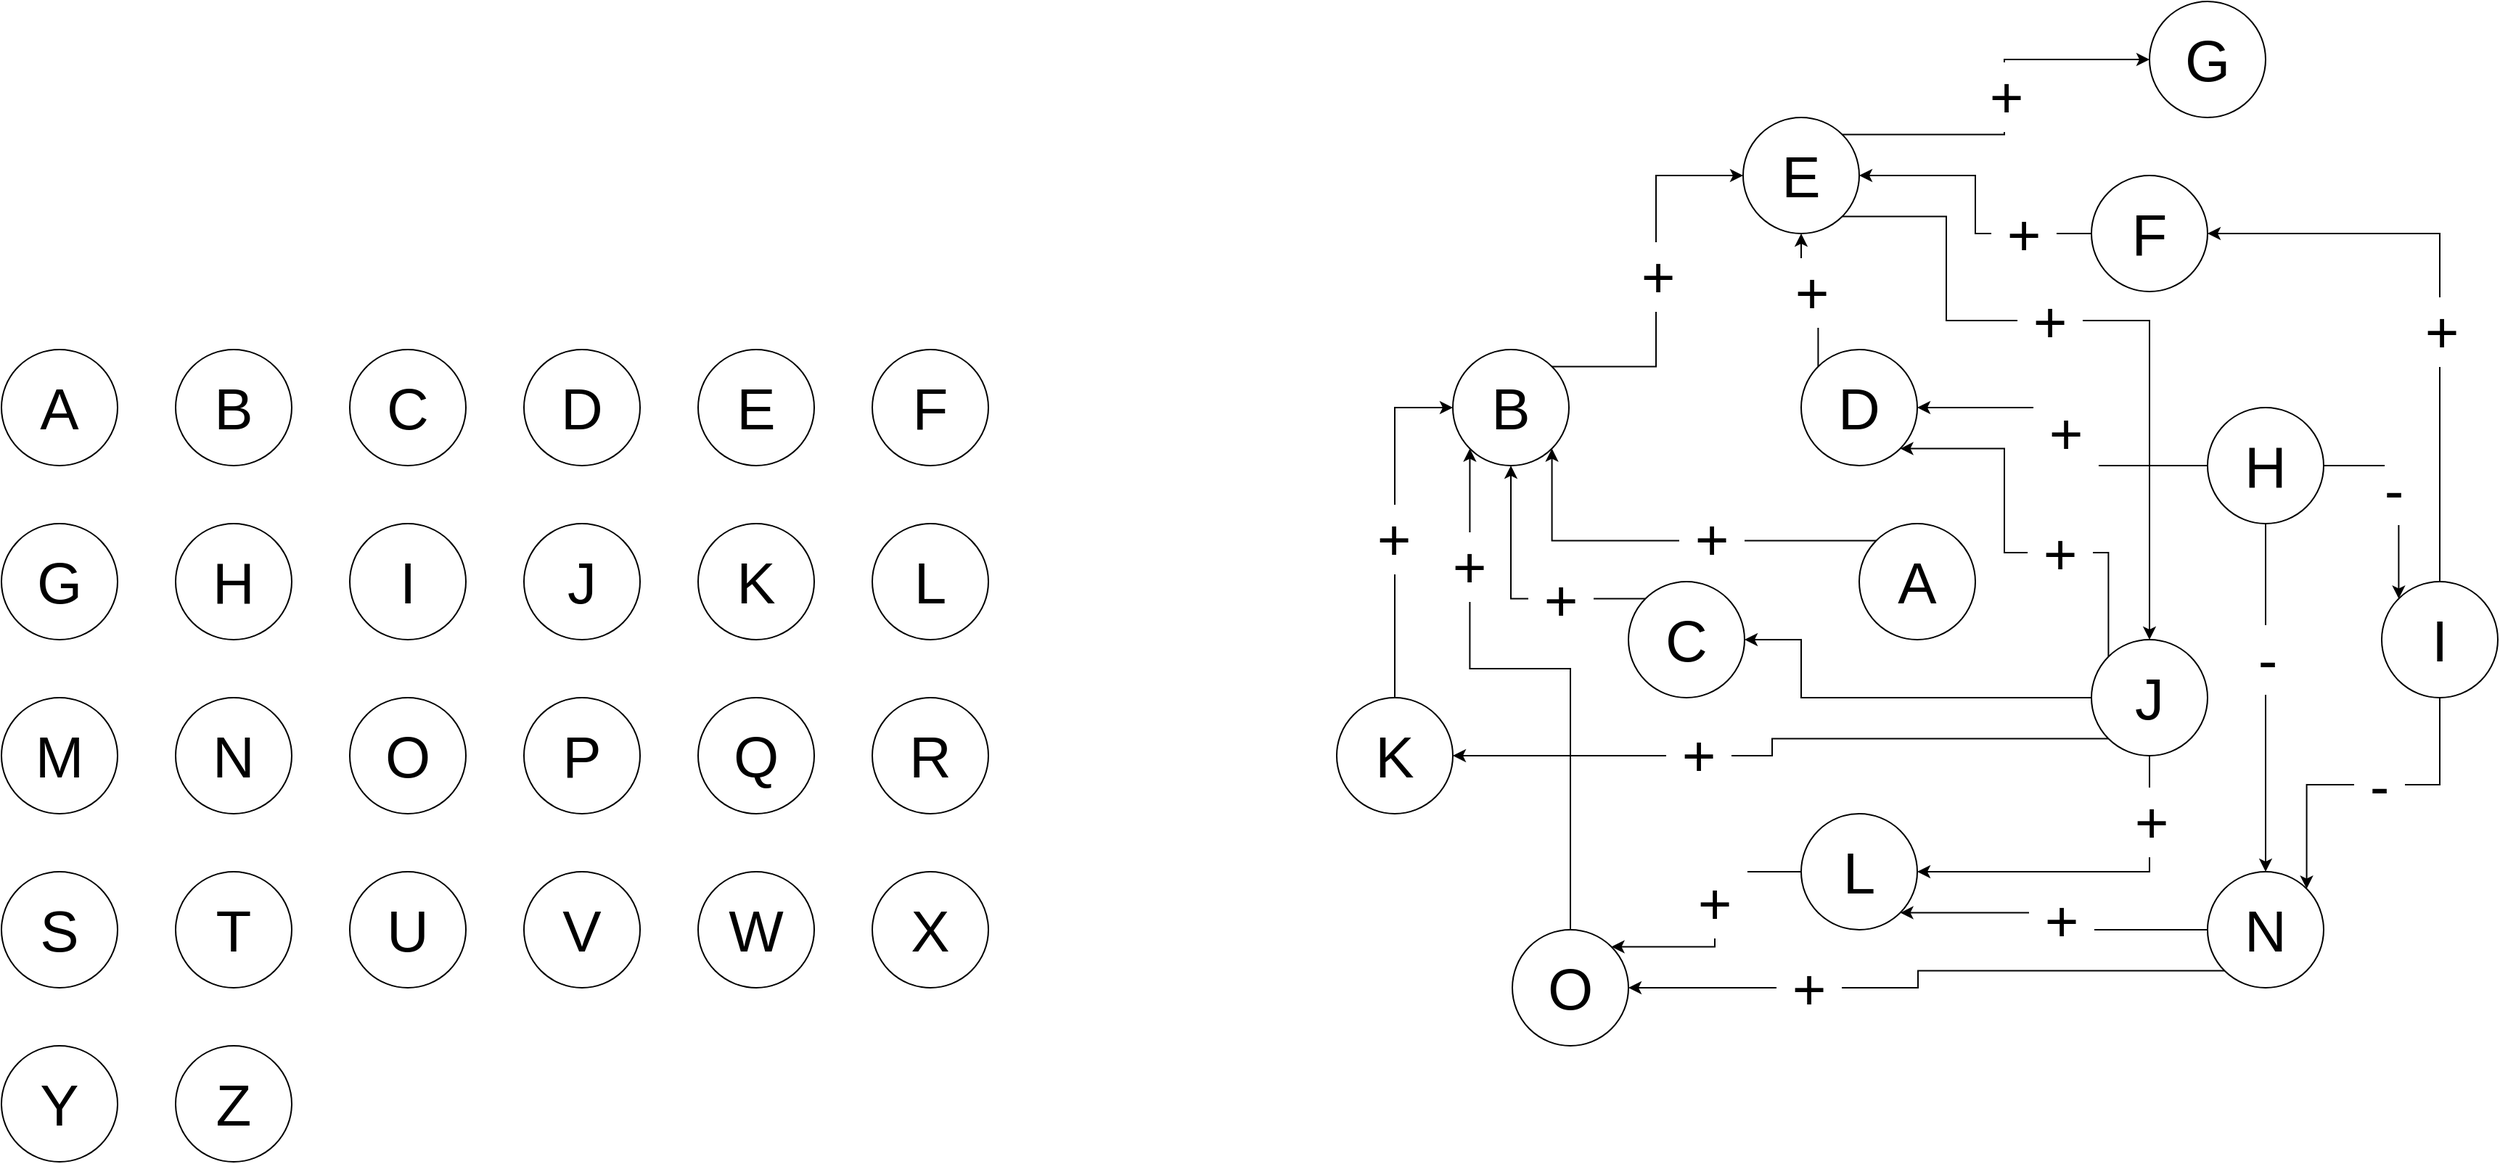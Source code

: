 <mxfile version="20.7.4" type="github">
  <diagram id="csO9OgjaxNzDDv-BIICV" name="Страница 1">
    <mxGraphModel dx="2385" dy="2789" grid="1" gridSize="10" guides="1" tooltips="1" connect="1" arrows="1" fold="1" page="1" pageScale="1" pageWidth="827" pageHeight="1169" math="0" shadow="0">
      <root>
        <mxCell id="0" />
        <mxCell id="1" parent="0" />
        <mxCell id="_6TrbKtkGLFvHV3Oh21O-1" value="&lt;font style=&quot;font-size: 40px;&quot;&gt;A&lt;/font&gt;" style="ellipse;whiteSpace=wrap;html=1;aspect=fixed;" vertex="1" parent="1">
          <mxGeometry x="120" y="80" width="80" height="80" as="geometry" />
        </mxCell>
        <mxCell id="_6TrbKtkGLFvHV3Oh21O-2" value="&lt;span style=&quot;font-size: 40px;&quot;&gt;B&lt;/span&gt;" style="ellipse;whiteSpace=wrap;html=1;aspect=fixed;" vertex="1" parent="1">
          <mxGeometry x="240" y="80" width="80" height="80" as="geometry" />
        </mxCell>
        <mxCell id="_6TrbKtkGLFvHV3Oh21O-3" value="&lt;font style=&quot;font-size: 40px;&quot;&gt;C&lt;/font&gt;" style="ellipse;whiteSpace=wrap;html=1;aspect=fixed;" vertex="1" parent="1">
          <mxGeometry x="360" y="80" width="80" height="80" as="geometry" />
        </mxCell>
        <mxCell id="_6TrbKtkGLFvHV3Oh21O-4" value="&lt;font style=&quot;font-size: 40px;&quot;&gt;D&lt;/font&gt;" style="ellipse;whiteSpace=wrap;html=1;aspect=fixed;" vertex="1" parent="1">
          <mxGeometry x="480" y="80" width="80" height="80" as="geometry" />
        </mxCell>
        <mxCell id="_6TrbKtkGLFvHV3Oh21O-5" value="&lt;font style=&quot;font-size: 40px;&quot;&gt;E&lt;/font&gt;" style="ellipse;whiteSpace=wrap;html=1;aspect=fixed;" vertex="1" parent="1">
          <mxGeometry x="600" y="80" width="80" height="80" as="geometry" />
        </mxCell>
        <mxCell id="_6TrbKtkGLFvHV3Oh21O-6" value="&lt;font style=&quot;font-size: 40px;&quot;&gt;F&lt;/font&gt;" style="ellipse;whiteSpace=wrap;html=1;aspect=fixed;" vertex="1" parent="1">
          <mxGeometry x="720" y="80" width="80" height="80" as="geometry" />
        </mxCell>
        <mxCell id="_6TrbKtkGLFvHV3Oh21O-7" value="&lt;font style=&quot;font-size: 40px;&quot;&gt;G&lt;/font&gt;" style="ellipse;whiteSpace=wrap;html=1;aspect=fixed;" vertex="1" parent="1">
          <mxGeometry x="120" y="200" width="80" height="80" as="geometry" />
        </mxCell>
        <mxCell id="_6TrbKtkGLFvHV3Oh21O-8" value="&lt;span style=&quot;font-size: 40px;&quot;&gt;H&lt;br&gt;&lt;/span&gt;" style="ellipse;whiteSpace=wrap;html=1;aspect=fixed;" vertex="1" parent="1">
          <mxGeometry x="240" y="200" width="80" height="80" as="geometry" />
        </mxCell>
        <mxCell id="_6TrbKtkGLFvHV3Oh21O-9" value="&lt;span style=&quot;font-size: 40px;&quot;&gt;I&lt;br&gt;&lt;/span&gt;" style="ellipse;whiteSpace=wrap;html=1;aspect=fixed;" vertex="1" parent="1">
          <mxGeometry x="360" y="200" width="80" height="80" as="geometry" />
        </mxCell>
        <mxCell id="_6TrbKtkGLFvHV3Oh21O-10" value="&lt;span style=&quot;font-size: 40px;&quot;&gt;J&lt;br&gt;&lt;/span&gt;" style="ellipse;whiteSpace=wrap;html=1;aspect=fixed;" vertex="1" parent="1">
          <mxGeometry x="480" y="200" width="80" height="80" as="geometry" />
        </mxCell>
        <mxCell id="_6TrbKtkGLFvHV3Oh21O-11" value="&lt;span style=&quot;font-size: 40px;&quot;&gt;K&lt;br&gt;&lt;/span&gt;" style="ellipse;whiteSpace=wrap;html=1;aspect=fixed;" vertex="1" parent="1">
          <mxGeometry x="600" y="200" width="80" height="80" as="geometry" />
        </mxCell>
        <mxCell id="_6TrbKtkGLFvHV3Oh21O-12" value="&lt;span style=&quot;font-size: 40px;&quot;&gt;L&lt;br&gt;&lt;/span&gt;" style="ellipse;whiteSpace=wrap;html=1;aspect=fixed;" vertex="1" parent="1">
          <mxGeometry x="720" y="200" width="80" height="80" as="geometry" />
        </mxCell>
        <mxCell id="_6TrbKtkGLFvHV3Oh21O-13" value="&lt;span style=&quot;font-size: 40px;&quot;&gt;M&lt;br&gt;&lt;/span&gt;" style="ellipse;whiteSpace=wrap;html=1;aspect=fixed;" vertex="1" parent="1">
          <mxGeometry x="120" y="320" width="80" height="80" as="geometry" />
        </mxCell>
        <mxCell id="_6TrbKtkGLFvHV3Oh21O-14" value="&lt;span style=&quot;font-size: 40px;&quot;&gt;N&lt;br&gt;&lt;/span&gt;" style="ellipse;whiteSpace=wrap;html=1;aspect=fixed;" vertex="1" parent="1">
          <mxGeometry x="240" y="320" width="80" height="80" as="geometry" />
        </mxCell>
        <mxCell id="_6TrbKtkGLFvHV3Oh21O-15" value="&lt;span style=&quot;font-size: 40px;&quot;&gt;O&lt;br&gt;&lt;/span&gt;" style="ellipse;whiteSpace=wrap;html=1;aspect=fixed;" vertex="1" parent="1">
          <mxGeometry x="360" y="320" width="80" height="80" as="geometry" />
        </mxCell>
        <mxCell id="_6TrbKtkGLFvHV3Oh21O-16" value="&lt;span style=&quot;font-size: 40px;&quot;&gt;P&lt;br&gt;&lt;/span&gt;" style="ellipse;whiteSpace=wrap;html=1;aspect=fixed;" vertex="1" parent="1">
          <mxGeometry x="480" y="320" width="80" height="80" as="geometry" />
        </mxCell>
        <mxCell id="_6TrbKtkGLFvHV3Oh21O-17" value="&lt;span style=&quot;font-size: 40px;&quot;&gt;Q&lt;br&gt;&lt;/span&gt;" style="ellipse;whiteSpace=wrap;html=1;aspect=fixed;" vertex="1" parent="1">
          <mxGeometry x="600" y="320" width="80" height="80" as="geometry" />
        </mxCell>
        <mxCell id="_6TrbKtkGLFvHV3Oh21O-18" value="&lt;span style=&quot;font-size: 40px;&quot;&gt;R&lt;br&gt;&lt;/span&gt;" style="ellipse;whiteSpace=wrap;html=1;aspect=fixed;" vertex="1" parent="1">
          <mxGeometry x="720" y="320" width="80" height="80" as="geometry" />
        </mxCell>
        <mxCell id="_6TrbKtkGLFvHV3Oh21O-19" value="&lt;span style=&quot;font-size: 40px;&quot;&gt;S&lt;br&gt;&lt;/span&gt;" style="ellipse;whiteSpace=wrap;html=1;aspect=fixed;" vertex="1" parent="1">
          <mxGeometry x="120" y="440" width="80" height="80" as="geometry" />
        </mxCell>
        <mxCell id="_6TrbKtkGLFvHV3Oh21O-20" value="&lt;span style=&quot;font-size: 40px;&quot;&gt;T&lt;br&gt;&lt;/span&gt;" style="ellipse;whiteSpace=wrap;html=1;aspect=fixed;" vertex="1" parent="1">
          <mxGeometry x="240" y="440" width="80" height="80" as="geometry" />
        </mxCell>
        <mxCell id="_6TrbKtkGLFvHV3Oh21O-21" value="&lt;span style=&quot;font-size: 40px;&quot;&gt;U&lt;br&gt;&lt;/span&gt;" style="ellipse;whiteSpace=wrap;html=1;aspect=fixed;" vertex="1" parent="1">
          <mxGeometry x="360" y="440" width="80" height="80" as="geometry" />
        </mxCell>
        <mxCell id="_6TrbKtkGLFvHV3Oh21O-22" value="&lt;span style=&quot;font-size: 40px;&quot;&gt;V&lt;br&gt;&lt;/span&gt;" style="ellipse;whiteSpace=wrap;html=1;aspect=fixed;" vertex="1" parent="1">
          <mxGeometry x="480" y="440" width="80" height="80" as="geometry" />
        </mxCell>
        <mxCell id="_6TrbKtkGLFvHV3Oh21O-23" value="&lt;span style=&quot;font-size: 40px;&quot;&gt;W&lt;br&gt;&lt;/span&gt;" style="ellipse;whiteSpace=wrap;html=1;aspect=fixed;" vertex="1" parent="1">
          <mxGeometry x="600" y="440" width="80" height="80" as="geometry" />
        </mxCell>
        <mxCell id="_6TrbKtkGLFvHV3Oh21O-24" value="&lt;span style=&quot;font-size: 40px;&quot;&gt;X&lt;br&gt;&lt;/span&gt;" style="ellipse;whiteSpace=wrap;html=1;aspect=fixed;" vertex="1" parent="1">
          <mxGeometry x="720" y="440" width="80" height="80" as="geometry" />
        </mxCell>
        <mxCell id="_6TrbKtkGLFvHV3Oh21O-25" value="&lt;span style=&quot;font-size: 40px;&quot;&gt;Y&lt;br&gt;&lt;/span&gt;" style="ellipse;whiteSpace=wrap;html=1;aspect=fixed;" vertex="1" parent="1">
          <mxGeometry x="120" y="560" width="80" height="80" as="geometry" />
        </mxCell>
        <mxCell id="_6TrbKtkGLFvHV3Oh21O-26" value="&lt;span style=&quot;font-size: 40px;&quot;&gt;Z&lt;br&gt;&lt;/span&gt;" style="ellipse;whiteSpace=wrap;html=1;aspect=fixed;" vertex="1" parent="1">
          <mxGeometry x="240" y="560" width="80" height="80" as="geometry" />
        </mxCell>
        <mxCell id="_6TrbKtkGLFvHV3Oh21O-62" style="edgeStyle=orthogonalEdgeStyle;rounded=0;orthogonalLoop=1;jettySize=auto;html=1;exitX=0;exitY=0;exitDx=0;exitDy=0;entryX=1;entryY=1;entryDx=0;entryDy=0;fontSize=40;" edge="1" parent="1" source="_6TrbKtkGLFvHV3Oh21O-27" target="_6TrbKtkGLFvHV3Oh21O-28">
          <mxGeometry relative="1" as="geometry" />
        </mxCell>
        <mxCell id="_6TrbKtkGLFvHV3Oh21O-78" value="&amp;nbsp;+&amp;nbsp;" style="edgeLabel;html=1;align=center;verticalAlign=middle;resizable=0;points=[];fontSize=40;" vertex="1" connectable="0" parent="_6TrbKtkGLFvHV3Oh21O-62">
          <mxGeometry x="-0.205" y="-2" relative="1" as="geometry">
            <mxPoint as="offset" />
          </mxGeometry>
        </mxCell>
        <mxCell id="_6TrbKtkGLFvHV3Oh21O-27" value="&lt;font style=&quot;font-size: 40px;&quot;&gt;A&lt;/font&gt;" style="ellipse;whiteSpace=wrap;html=1;aspect=fixed;" vertex="1" parent="1">
          <mxGeometry x="1400" y="200" width="80" height="80" as="geometry" />
        </mxCell>
        <mxCell id="_6TrbKtkGLFvHV3Oh21O-64" style="edgeStyle=orthogonalEdgeStyle;rounded=0;orthogonalLoop=1;jettySize=auto;html=1;exitX=1;exitY=0;exitDx=0;exitDy=0;entryX=0;entryY=0.5;entryDx=0;entryDy=0;fontSize=40;" edge="1" parent="1" source="_6TrbKtkGLFvHV3Oh21O-28" target="_6TrbKtkGLFvHV3Oh21O-31">
          <mxGeometry relative="1" as="geometry" />
        </mxCell>
        <mxCell id="_6TrbKtkGLFvHV3Oh21O-72" value="&amp;nbsp;+&amp;nbsp;" style="edgeLabel;html=1;align=center;verticalAlign=middle;resizable=0;points=[];fontSize=40;" vertex="1" connectable="0" parent="_6TrbKtkGLFvHV3Oh21O-64">
          <mxGeometry x="0.013" y="-1" relative="1" as="geometry">
            <mxPoint y="-1" as="offset" />
          </mxGeometry>
        </mxCell>
        <mxCell id="_6TrbKtkGLFvHV3Oh21O-28" value="&lt;span style=&quot;font-size: 40px;&quot;&gt;B&lt;/span&gt;" style="ellipse;whiteSpace=wrap;html=1;aspect=fixed;" vertex="1" parent="1">
          <mxGeometry x="1120" y="80" width="80" height="80" as="geometry" />
        </mxCell>
        <mxCell id="_6TrbKtkGLFvHV3Oh21O-61" style="edgeStyle=orthogonalEdgeStyle;rounded=0;orthogonalLoop=1;jettySize=auto;html=1;exitX=0;exitY=0;exitDx=0;exitDy=0;entryX=0.5;entryY=1;entryDx=0;entryDy=0;fontSize=40;" edge="1" parent="1" source="_6TrbKtkGLFvHV3Oh21O-29" target="_6TrbKtkGLFvHV3Oh21O-28">
          <mxGeometry relative="1" as="geometry" />
        </mxCell>
        <mxCell id="_6TrbKtkGLFvHV3Oh21O-79" value="&amp;nbsp;+&amp;nbsp;" style="edgeLabel;html=1;align=center;verticalAlign=middle;resizable=0;points=[];fontSize=40;" vertex="1" connectable="0" parent="_6TrbKtkGLFvHV3Oh21O-61">
          <mxGeometry x="-0.373" relative="1" as="geometry">
            <mxPoint x="-1" as="offset" />
          </mxGeometry>
        </mxCell>
        <mxCell id="_6TrbKtkGLFvHV3Oh21O-29" value="&lt;font style=&quot;font-size: 40px;&quot;&gt;C&lt;/font&gt;" style="ellipse;whiteSpace=wrap;html=1;aspect=fixed;" vertex="1" parent="1">
          <mxGeometry x="1241" y="240" width="80" height="80" as="geometry" />
        </mxCell>
        <mxCell id="_6TrbKtkGLFvHV3Oh21O-63" style="edgeStyle=orthogonalEdgeStyle;rounded=0;orthogonalLoop=1;jettySize=auto;html=1;exitX=0;exitY=0;exitDx=0;exitDy=0;entryX=0.5;entryY=1;entryDx=0;entryDy=0;fontSize=40;" edge="1" parent="1" source="_6TrbKtkGLFvHV3Oh21O-30" target="_6TrbKtkGLFvHV3Oh21O-31">
          <mxGeometry relative="1" as="geometry" />
        </mxCell>
        <mxCell id="_6TrbKtkGLFvHV3Oh21O-74" value="&amp;nbsp;+&amp;nbsp;" style="edgeLabel;html=1;align=center;verticalAlign=middle;resizable=0;points=[];fontSize=40;" vertex="1" connectable="0" parent="_6TrbKtkGLFvHV3Oh21O-63">
          <mxGeometry x="0.096" relative="1" as="geometry">
            <mxPoint as="offset" />
          </mxGeometry>
        </mxCell>
        <mxCell id="_6TrbKtkGLFvHV3Oh21O-30" value="&lt;font style=&quot;font-size: 40px;&quot;&gt;D&lt;/font&gt;" style="ellipse;whiteSpace=wrap;html=1;aspect=fixed;" vertex="1" parent="1">
          <mxGeometry x="1360" y="80" width="80" height="80" as="geometry" />
        </mxCell>
        <mxCell id="_6TrbKtkGLFvHV3Oh21O-42" style="edgeStyle=orthogonalEdgeStyle;rounded=0;orthogonalLoop=1;jettySize=auto;html=1;exitX=1;exitY=0;exitDx=0;exitDy=0;entryX=0;entryY=0.5;entryDx=0;entryDy=0;fontSize=40;" edge="1" parent="1" source="_6TrbKtkGLFvHV3Oh21O-31" target="_6TrbKtkGLFvHV3Oh21O-33">
          <mxGeometry relative="1" as="geometry" />
        </mxCell>
        <mxCell id="_6TrbKtkGLFvHV3Oh21O-65" value="+" style="edgeLabel;html=1;align=center;verticalAlign=middle;resizable=0;points=[];fontSize=40;" vertex="1" connectable="0" parent="_6TrbKtkGLFvHV3Oh21O-42">
          <mxGeometry x="0.049" y="-1" relative="1" as="geometry">
            <mxPoint y="-1" as="offset" />
          </mxGeometry>
        </mxCell>
        <mxCell id="_6TrbKtkGLFvHV3Oh21O-46" style="edgeStyle=orthogonalEdgeStyle;rounded=0;orthogonalLoop=1;jettySize=auto;html=1;exitX=1;exitY=1;exitDx=0;exitDy=0;entryX=0.5;entryY=0;entryDx=0;entryDy=0;fontSize=40;" edge="1" parent="1" source="_6TrbKtkGLFvHV3Oh21O-31" target="_6TrbKtkGLFvHV3Oh21O-36">
          <mxGeometry relative="1" as="geometry">
            <Array as="points">
              <mxPoint x="1460" y="-12" />
              <mxPoint x="1460" y="60" />
              <mxPoint x="1600" y="60" />
            </Array>
          </mxGeometry>
        </mxCell>
        <mxCell id="_6TrbKtkGLFvHV3Oh21O-73" value="&amp;nbsp;+&amp;nbsp;" style="edgeLabel;html=1;align=center;verticalAlign=middle;resizable=0;points=[];fontSize=40;" vertex="1" connectable="0" parent="_6TrbKtkGLFvHV3Oh21O-46">
          <mxGeometry x="-0.15" relative="1" as="geometry">
            <mxPoint as="offset" />
          </mxGeometry>
        </mxCell>
        <mxCell id="_6TrbKtkGLFvHV3Oh21O-31" value="&lt;font style=&quot;font-size: 40px;&quot;&gt;E&lt;/font&gt;" style="ellipse;whiteSpace=wrap;html=1;aspect=fixed;" vertex="1" parent="1">
          <mxGeometry x="1320" y="-80" width="80" height="80" as="geometry" />
        </mxCell>
        <mxCell id="_6TrbKtkGLFvHV3Oh21O-43" style="edgeStyle=orthogonalEdgeStyle;rounded=0;orthogonalLoop=1;jettySize=auto;html=1;exitX=0;exitY=0.5;exitDx=0;exitDy=0;entryX=1;entryY=0.5;entryDx=0;entryDy=0;fontSize=40;" edge="1" parent="1" source="_6TrbKtkGLFvHV3Oh21O-32" target="_6TrbKtkGLFvHV3Oh21O-31">
          <mxGeometry relative="1" as="geometry" />
        </mxCell>
        <mxCell id="_6TrbKtkGLFvHV3Oh21O-71" value="&amp;nbsp;+&amp;nbsp;" style="edgeLabel;html=1;align=center;verticalAlign=middle;resizable=0;points=[];fontSize=40;" vertex="1" connectable="0" parent="_6TrbKtkGLFvHV3Oh21O-43">
          <mxGeometry x="-0.52" relative="1" as="geometry">
            <mxPoint x="1" as="offset" />
          </mxGeometry>
        </mxCell>
        <mxCell id="_6TrbKtkGLFvHV3Oh21O-32" value="&lt;font style=&quot;font-size: 40px;&quot;&gt;F&lt;/font&gt;" style="ellipse;whiteSpace=wrap;html=1;aspect=fixed;" vertex="1" parent="1">
          <mxGeometry x="1560" y="-40" width="80" height="80" as="geometry" />
        </mxCell>
        <mxCell id="_6TrbKtkGLFvHV3Oh21O-33" value="&lt;font style=&quot;font-size: 40px;&quot;&gt;G&lt;/font&gt;" style="ellipse;whiteSpace=wrap;html=1;aspect=fixed;" vertex="1" parent="1">
          <mxGeometry x="1600" y="-160" width="80" height="80" as="geometry" />
        </mxCell>
        <mxCell id="_6TrbKtkGLFvHV3Oh21O-47" style="edgeStyle=orthogonalEdgeStyle;rounded=0;orthogonalLoop=1;jettySize=auto;html=1;exitX=1;exitY=0.5;exitDx=0;exitDy=0;entryX=0;entryY=0;entryDx=0;entryDy=0;fontSize=40;" edge="1" parent="1" source="_6TrbKtkGLFvHV3Oh21O-34" target="_6TrbKtkGLFvHV3Oh21O-35">
          <mxGeometry relative="1" as="geometry" />
        </mxCell>
        <mxCell id="_6TrbKtkGLFvHV3Oh21O-67" value="-" style="edgeLabel;html=1;align=center;verticalAlign=middle;resizable=0;points=[];fontSize=40;" vertex="1" connectable="0" parent="_6TrbKtkGLFvHV3Oh21O-47">
          <mxGeometry x="-0.06" y="-4" relative="1" as="geometry">
            <mxPoint as="offset" />
          </mxGeometry>
        </mxCell>
        <mxCell id="_6TrbKtkGLFvHV3Oh21O-49" style="edgeStyle=orthogonalEdgeStyle;rounded=0;orthogonalLoop=1;jettySize=auto;html=1;exitX=0.5;exitY=1;exitDx=0;exitDy=0;entryX=0.5;entryY=0;entryDx=0;entryDy=0;fontSize=40;" edge="1" parent="1" source="_6TrbKtkGLFvHV3Oh21O-34" target="_6TrbKtkGLFvHV3Oh21O-39">
          <mxGeometry relative="1" as="geometry" />
        </mxCell>
        <mxCell id="_6TrbKtkGLFvHV3Oh21O-68" value="-" style="edgeLabel;html=1;align=center;verticalAlign=middle;resizable=0;points=[];fontSize=40;" vertex="1" connectable="0" parent="_6TrbKtkGLFvHV3Oh21O-49">
          <mxGeometry x="-0.226" y="1" relative="1" as="geometry">
            <mxPoint as="offset" />
          </mxGeometry>
        </mxCell>
        <mxCell id="_6TrbKtkGLFvHV3Oh21O-57" style="edgeStyle=orthogonalEdgeStyle;rounded=0;orthogonalLoop=1;jettySize=auto;html=1;exitX=0;exitY=0.5;exitDx=0;exitDy=0;entryX=1;entryY=0.5;entryDx=0;entryDy=0;fontSize=40;" edge="1" parent="1" source="_6TrbKtkGLFvHV3Oh21O-34" target="_6TrbKtkGLFvHV3Oh21O-30">
          <mxGeometry relative="1" as="geometry" />
        </mxCell>
        <mxCell id="_6TrbKtkGLFvHV3Oh21O-75" value="&amp;nbsp;+&amp;nbsp;" style="edgeLabel;html=1;align=center;verticalAlign=middle;resizable=0;points=[];fontSize=40;" vertex="1" connectable="0" parent="_6TrbKtkGLFvHV3Oh21O-57">
          <mxGeometry x="0.024" y="-2" relative="1" as="geometry">
            <mxPoint as="offset" />
          </mxGeometry>
        </mxCell>
        <mxCell id="_6TrbKtkGLFvHV3Oh21O-34" value="&lt;span style=&quot;font-size: 40px;&quot;&gt;H&lt;br&gt;&lt;/span&gt;" style="ellipse;whiteSpace=wrap;html=1;aspect=fixed;" vertex="1" parent="1">
          <mxGeometry x="1640" y="120" width="80" height="80" as="geometry" />
        </mxCell>
        <mxCell id="_6TrbKtkGLFvHV3Oh21O-44" style="edgeStyle=orthogonalEdgeStyle;rounded=0;orthogonalLoop=1;jettySize=auto;html=1;exitX=0.5;exitY=0;exitDx=0;exitDy=0;entryX=1;entryY=0.5;entryDx=0;entryDy=0;fontSize=40;" edge="1" parent="1" source="_6TrbKtkGLFvHV3Oh21O-35" target="_6TrbKtkGLFvHV3Oh21O-32">
          <mxGeometry relative="1" as="geometry" />
        </mxCell>
        <mxCell id="_6TrbKtkGLFvHV3Oh21O-66" value="+" style="edgeLabel;html=1;align=center;verticalAlign=middle;resizable=0;points=[];fontSize=40;" vertex="1" connectable="0" parent="_6TrbKtkGLFvHV3Oh21O-44">
          <mxGeometry x="-0.136" y="-1" relative="1" as="geometry">
            <mxPoint as="offset" />
          </mxGeometry>
        </mxCell>
        <mxCell id="_6TrbKtkGLFvHV3Oh21O-48" style="edgeStyle=orthogonalEdgeStyle;rounded=0;orthogonalLoop=1;jettySize=auto;html=1;exitX=0.5;exitY=1;exitDx=0;exitDy=0;entryX=1;entryY=0;entryDx=0;entryDy=0;fontSize=40;" edge="1" parent="1" source="_6TrbKtkGLFvHV3Oh21O-35" target="_6TrbKtkGLFvHV3Oh21O-39">
          <mxGeometry relative="1" as="geometry" />
        </mxCell>
        <mxCell id="_6TrbKtkGLFvHV3Oh21O-69" value="&amp;nbsp;-&amp;nbsp;" style="edgeLabel;html=1;align=center;verticalAlign=middle;resizable=0;points=[];fontSize=40;" vertex="1" connectable="0" parent="_6TrbKtkGLFvHV3Oh21O-48">
          <mxGeometry x="-0.072" relative="1" as="geometry">
            <mxPoint x="1" as="offset" />
          </mxGeometry>
        </mxCell>
        <mxCell id="_6TrbKtkGLFvHV3Oh21O-35" value="&lt;span style=&quot;font-size: 40px;&quot;&gt;I&lt;br&gt;&lt;/span&gt;" style="ellipse;whiteSpace=wrap;html=1;aspect=fixed;" vertex="1" parent="1">
          <mxGeometry x="1760" y="240" width="80" height="80" as="geometry" />
        </mxCell>
        <mxCell id="_6TrbKtkGLFvHV3Oh21O-56" style="edgeStyle=orthogonalEdgeStyle;rounded=0;orthogonalLoop=1;jettySize=auto;html=1;exitX=0.5;exitY=1;exitDx=0;exitDy=0;entryX=1;entryY=0.5;entryDx=0;entryDy=0;fontSize=40;" edge="1" parent="1" source="_6TrbKtkGLFvHV3Oh21O-36" target="_6TrbKtkGLFvHV3Oh21O-38">
          <mxGeometry relative="1" as="geometry" />
        </mxCell>
        <mxCell id="_6TrbKtkGLFvHV3Oh21O-85" value="&amp;nbsp;+&amp;nbsp;" style="edgeLabel;html=1;align=center;verticalAlign=middle;resizable=0;points=[];fontSize=40;" vertex="1" connectable="0" parent="_6TrbKtkGLFvHV3Oh21O-56">
          <mxGeometry x="-0.631" y="1" relative="1" as="geometry">
            <mxPoint as="offset" />
          </mxGeometry>
        </mxCell>
        <mxCell id="_6TrbKtkGLFvHV3Oh21O-58" style="edgeStyle=orthogonalEdgeStyle;rounded=0;orthogonalLoop=1;jettySize=auto;html=1;exitX=0;exitY=0;exitDx=0;exitDy=0;entryX=1;entryY=1;entryDx=0;entryDy=0;fontSize=40;" edge="1" parent="1" source="_6TrbKtkGLFvHV3Oh21O-36" target="_6TrbKtkGLFvHV3Oh21O-30">
          <mxGeometry relative="1" as="geometry">
            <Array as="points">
              <mxPoint x="1572" y="220" />
              <mxPoint x="1500" y="220" />
              <mxPoint x="1500" y="148" />
            </Array>
          </mxGeometry>
        </mxCell>
        <mxCell id="_6TrbKtkGLFvHV3Oh21O-77" value="&amp;nbsp;+&amp;nbsp;" style="edgeLabel;html=1;align=center;verticalAlign=middle;resizable=0;points=[];fontSize=40;" vertex="1" connectable="0" parent="_6TrbKtkGLFvHV3Oh21O-58">
          <mxGeometry x="-0.263" relative="1" as="geometry">
            <mxPoint as="offset" />
          </mxGeometry>
        </mxCell>
        <mxCell id="_6TrbKtkGLFvHV3Oh21O-59" style="edgeStyle=orthogonalEdgeStyle;rounded=0;orthogonalLoop=1;jettySize=auto;html=1;exitX=0;exitY=1;exitDx=0;exitDy=0;entryX=1;entryY=0.5;entryDx=0;entryDy=0;fontSize=40;" edge="1" parent="1" source="_6TrbKtkGLFvHV3Oh21O-36" target="_6TrbKtkGLFvHV3Oh21O-37">
          <mxGeometry relative="1" as="geometry" />
        </mxCell>
        <mxCell id="_6TrbKtkGLFvHV3Oh21O-82" value="&amp;nbsp;+&amp;nbsp;" style="edgeLabel;html=1;align=center;verticalAlign=middle;resizable=0;points=[];fontSize=40;" vertex="1" connectable="0" parent="_6TrbKtkGLFvHV3Oh21O-59">
          <mxGeometry x="0.27" y="-1" relative="1" as="geometry">
            <mxPoint as="offset" />
          </mxGeometry>
        </mxCell>
        <mxCell id="_6TrbKtkGLFvHV3Oh21O-60" style="edgeStyle=orthogonalEdgeStyle;rounded=0;orthogonalLoop=1;jettySize=auto;html=1;exitX=0;exitY=0.5;exitDx=0;exitDy=0;entryX=1;entryY=0.5;entryDx=0;entryDy=0;fontSize=40;" edge="1" parent="1" source="_6TrbKtkGLFvHV3Oh21O-36" target="_6TrbKtkGLFvHV3Oh21O-29">
          <mxGeometry relative="1" as="geometry">
            <Array as="points">
              <mxPoint x="1360" y="320" />
              <mxPoint x="1360" y="280" />
            </Array>
          </mxGeometry>
        </mxCell>
        <mxCell id="_6TrbKtkGLFvHV3Oh21O-36" value="&lt;span style=&quot;font-size: 40px;&quot;&gt;J&lt;br&gt;&lt;/span&gt;" style="ellipse;whiteSpace=wrap;html=1;aspect=fixed;" vertex="1" parent="1">
          <mxGeometry x="1560" y="280" width="80" height="80" as="geometry" />
        </mxCell>
        <mxCell id="_6TrbKtkGLFvHV3Oh21O-55" style="edgeStyle=orthogonalEdgeStyle;rounded=0;orthogonalLoop=1;jettySize=auto;html=1;exitX=0.5;exitY=0;exitDx=0;exitDy=0;entryX=0;entryY=0.5;entryDx=0;entryDy=0;fontSize=40;" edge="1" parent="1" source="_6TrbKtkGLFvHV3Oh21O-37" target="_6TrbKtkGLFvHV3Oh21O-28">
          <mxGeometry relative="1" as="geometry" />
        </mxCell>
        <mxCell id="_6TrbKtkGLFvHV3Oh21O-81" value="&amp;nbsp;+&amp;nbsp;" style="edgeLabel;html=1;align=center;verticalAlign=middle;resizable=0;points=[];fontSize=40;" vertex="1" connectable="0" parent="_6TrbKtkGLFvHV3Oh21O-55">
          <mxGeometry x="-0.083" y="1" relative="1" as="geometry">
            <mxPoint as="offset" />
          </mxGeometry>
        </mxCell>
        <mxCell id="_6TrbKtkGLFvHV3Oh21O-37" value="&lt;span style=&quot;font-size: 40px;&quot;&gt;K&lt;br&gt;&lt;/span&gt;" style="ellipse;whiteSpace=wrap;html=1;aspect=fixed;" vertex="1" parent="1">
          <mxGeometry x="1040" y="320" width="80" height="80" as="geometry" />
        </mxCell>
        <mxCell id="_6TrbKtkGLFvHV3Oh21O-53" style="edgeStyle=orthogonalEdgeStyle;rounded=0;orthogonalLoop=1;jettySize=auto;html=1;exitX=0;exitY=0.5;exitDx=0;exitDy=0;entryX=1;entryY=0;entryDx=0;entryDy=0;fontSize=40;" edge="1" parent="1" source="_6TrbKtkGLFvHV3Oh21O-38" target="_6TrbKtkGLFvHV3Oh21O-40">
          <mxGeometry relative="1" as="geometry" />
        </mxCell>
        <mxCell id="_6TrbKtkGLFvHV3Oh21O-83" value="&amp;nbsp;+&amp;nbsp;" style="edgeLabel;html=1;align=center;verticalAlign=middle;resizable=0;points=[];fontSize=40;" vertex="1" connectable="0" parent="_6TrbKtkGLFvHV3Oh21O-53">
          <mxGeometry x="-0.114" y="-1" relative="1" as="geometry">
            <mxPoint y="-1" as="offset" />
          </mxGeometry>
        </mxCell>
        <mxCell id="_6TrbKtkGLFvHV3Oh21O-38" value="&lt;span style=&quot;font-size: 40px;&quot;&gt;L&lt;br&gt;&lt;/span&gt;" style="ellipse;whiteSpace=wrap;html=1;aspect=fixed;" vertex="1" parent="1">
          <mxGeometry x="1360" y="400" width="80" height="80" as="geometry" />
        </mxCell>
        <mxCell id="_6TrbKtkGLFvHV3Oh21O-51" style="edgeStyle=orthogonalEdgeStyle;rounded=0;orthogonalLoop=1;jettySize=auto;html=1;exitX=0;exitY=0.5;exitDx=0;exitDy=0;entryX=1;entryY=1;entryDx=0;entryDy=0;fontSize=40;" edge="1" parent="1" source="_6TrbKtkGLFvHV3Oh21O-39" target="_6TrbKtkGLFvHV3Oh21O-38">
          <mxGeometry relative="1" as="geometry" />
        </mxCell>
        <mxCell id="_6TrbKtkGLFvHV3Oh21O-86" value="&amp;nbsp;+&amp;nbsp;" style="edgeLabel;html=1;align=center;verticalAlign=middle;resizable=0;points=[];fontSize=40;" vertex="1" connectable="0" parent="_6TrbKtkGLFvHV3Oh21O-51">
          <mxGeometry x="-0.041" y="1" relative="1" as="geometry">
            <mxPoint as="offset" />
          </mxGeometry>
        </mxCell>
        <mxCell id="_6TrbKtkGLFvHV3Oh21O-52" style="edgeStyle=orthogonalEdgeStyle;rounded=0;orthogonalLoop=1;jettySize=auto;html=1;exitX=0;exitY=1;exitDx=0;exitDy=0;entryX=1;entryY=0.5;entryDx=0;entryDy=0;fontSize=40;" edge="1" parent="1" source="_6TrbKtkGLFvHV3Oh21O-39" target="_6TrbKtkGLFvHV3Oh21O-40">
          <mxGeometry relative="1" as="geometry" />
        </mxCell>
        <mxCell id="_6TrbKtkGLFvHV3Oh21O-84" value="&amp;nbsp;+&amp;nbsp;" style="edgeLabel;html=1;align=center;verticalAlign=middle;resizable=0;points=[];fontSize=40;" vertex="1" connectable="0" parent="_6TrbKtkGLFvHV3Oh21O-52">
          <mxGeometry x="0.414" relative="1" as="geometry">
            <mxPoint as="offset" />
          </mxGeometry>
        </mxCell>
        <mxCell id="_6TrbKtkGLFvHV3Oh21O-39" value="&lt;span style=&quot;font-size: 40px;&quot;&gt;N&lt;br&gt;&lt;/span&gt;" style="ellipse;whiteSpace=wrap;html=1;aspect=fixed;" vertex="1" parent="1">
          <mxGeometry x="1640" y="440" width="80" height="80" as="geometry" />
        </mxCell>
        <mxCell id="_6TrbKtkGLFvHV3Oh21O-54" style="edgeStyle=orthogonalEdgeStyle;rounded=0;orthogonalLoop=1;jettySize=auto;html=1;exitX=0.5;exitY=0;exitDx=0;exitDy=0;entryX=0;entryY=1;entryDx=0;entryDy=0;fontSize=40;" edge="1" parent="1" source="_6TrbKtkGLFvHV3Oh21O-40" target="_6TrbKtkGLFvHV3Oh21O-28">
          <mxGeometry relative="1" as="geometry">
            <Array as="points">
              <mxPoint x="1201" y="300" />
              <mxPoint x="1132" y="300" />
            </Array>
          </mxGeometry>
        </mxCell>
        <mxCell id="_6TrbKtkGLFvHV3Oh21O-80" value="&amp;nbsp;+&amp;nbsp;" style="edgeLabel;html=1;align=center;verticalAlign=middle;resizable=0;points=[];fontSize=40;" vertex="1" connectable="0" parent="_6TrbKtkGLFvHV3Oh21O-54">
          <mxGeometry x="0.607" y="1" relative="1" as="geometry">
            <mxPoint y="1" as="offset" />
          </mxGeometry>
        </mxCell>
        <mxCell id="_6TrbKtkGLFvHV3Oh21O-40" value="&lt;span style=&quot;font-size: 40px;&quot;&gt;O&lt;br&gt;&lt;/span&gt;" style="ellipse;whiteSpace=wrap;html=1;aspect=fixed;" vertex="1" parent="1">
          <mxGeometry x="1161" y="480" width="80" height="80" as="geometry" />
        </mxCell>
      </root>
    </mxGraphModel>
  </diagram>
</mxfile>
